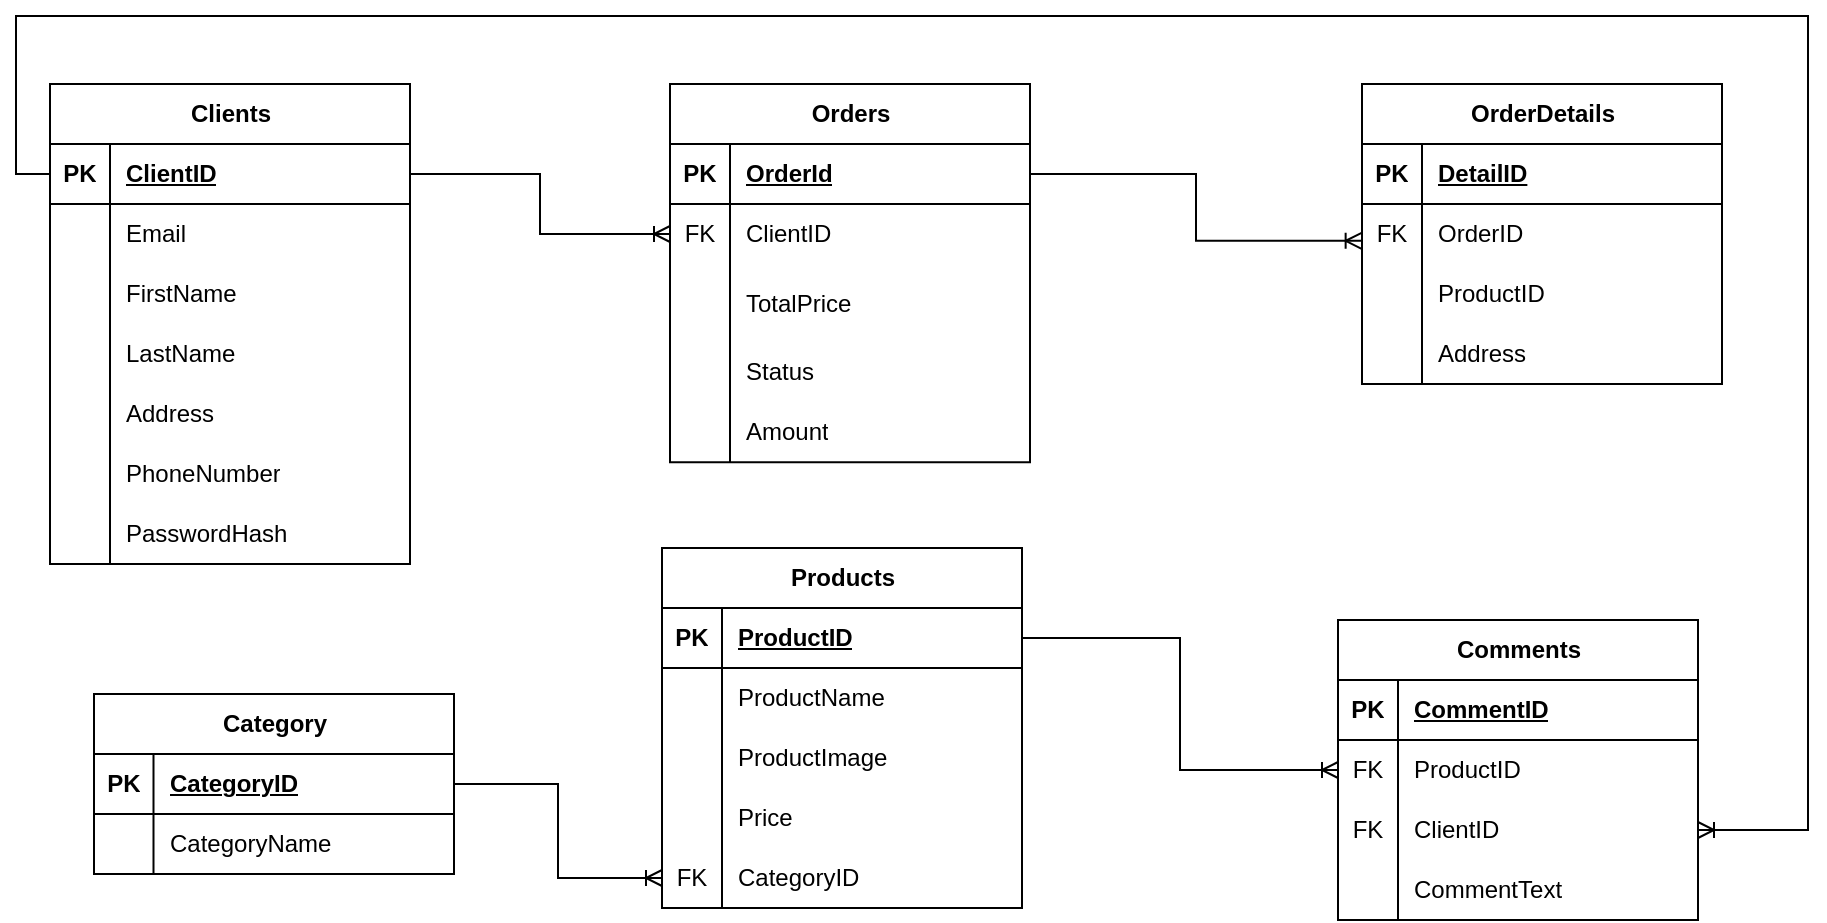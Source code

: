 <mxfile version="22.0.8" type="device">
  <diagram name="Страница — 1" id="aIYNJR6EAPove_BKDQyd">
    <mxGraphModel dx="1114" dy="784" grid="0" gridSize="10" guides="1" tooltips="1" connect="1" arrows="1" fold="1" page="0" pageScale="1" pageWidth="827" pageHeight="1169" math="0" shadow="0">
      <root>
        <mxCell id="0" />
        <mxCell id="1" parent="0" />
        <mxCell id="wkjA32dYMfYpYuOETkEl-1" value="Orders" style="shape=table;startSize=30;container=1;collapsible=1;childLayout=tableLayout;fixedRows=1;rowLines=0;fontStyle=1;align=center;resizeLast=1;html=1;" parent="1" vertex="1">
          <mxGeometry x="338" y="111" width="180" height="189.179" as="geometry" />
        </mxCell>
        <mxCell id="wkjA32dYMfYpYuOETkEl-2" value="" style="shape=tableRow;horizontal=0;startSize=0;swimlaneHead=0;swimlaneBody=0;fillColor=none;collapsible=0;dropTarget=0;points=[[0,0.5],[1,0.5]];portConstraint=eastwest;top=0;left=0;right=0;bottom=1;" parent="wkjA32dYMfYpYuOETkEl-1" vertex="1">
          <mxGeometry y="30" width="180" height="30" as="geometry" />
        </mxCell>
        <mxCell id="wkjA32dYMfYpYuOETkEl-3" value="PK" style="shape=partialRectangle;connectable=0;fillColor=none;top=0;left=0;bottom=0;right=0;fontStyle=1;overflow=hidden;whiteSpace=wrap;html=1;" parent="wkjA32dYMfYpYuOETkEl-2" vertex="1">
          <mxGeometry width="30" height="30" as="geometry">
            <mxRectangle width="30" height="30" as="alternateBounds" />
          </mxGeometry>
        </mxCell>
        <mxCell id="wkjA32dYMfYpYuOETkEl-4" value="OrderId" style="shape=partialRectangle;connectable=0;fillColor=none;top=0;left=0;bottom=0;right=0;align=left;spacingLeft=6;fontStyle=5;overflow=hidden;whiteSpace=wrap;html=1;" parent="wkjA32dYMfYpYuOETkEl-2" vertex="1">
          <mxGeometry x="30" width="150" height="30" as="geometry">
            <mxRectangle width="150" height="30" as="alternateBounds" />
          </mxGeometry>
        </mxCell>
        <mxCell id="wkjA32dYMfYpYuOETkEl-5" value="" style="shape=tableRow;horizontal=0;startSize=0;swimlaneHead=0;swimlaneBody=0;fillColor=none;collapsible=0;dropTarget=0;points=[[0,0.5],[1,0.5]];portConstraint=eastwest;top=0;left=0;right=0;bottom=0;" parent="wkjA32dYMfYpYuOETkEl-1" vertex="1">
          <mxGeometry y="60" width="180" height="30" as="geometry" />
        </mxCell>
        <mxCell id="wkjA32dYMfYpYuOETkEl-6" value="FK" style="shape=partialRectangle;connectable=0;fillColor=none;top=0;left=0;bottom=0;right=0;editable=1;overflow=hidden;whiteSpace=wrap;html=1;" parent="wkjA32dYMfYpYuOETkEl-5" vertex="1">
          <mxGeometry width="30" height="30" as="geometry">
            <mxRectangle width="30" height="30" as="alternateBounds" />
          </mxGeometry>
        </mxCell>
        <mxCell id="wkjA32dYMfYpYuOETkEl-7" value="ClientID" style="shape=partialRectangle;connectable=0;fillColor=none;top=0;left=0;bottom=0;right=0;align=left;spacingLeft=6;overflow=hidden;whiteSpace=wrap;html=1;" parent="wkjA32dYMfYpYuOETkEl-5" vertex="1">
          <mxGeometry x="30" width="150" height="30" as="geometry">
            <mxRectangle width="150" height="30" as="alternateBounds" />
          </mxGeometry>
        </mxCell>
        <mxCell id="wkjA32dYMfYpYuOETkEl-8" value="" style="shape=tableRow;horizontal=0;startSize=0;swimlaneHead=0;swimlaneBody=0;fillColor=none;collapsible=0;dropTarget=0;points=[[0,0.5],[1,0.5]];portConstraint=eastwest;top=0;left=0;right=0;bottom=0;" parent="wkjA32dYMfYpYuOETkEl-1" vertex="1">
          <mxGeometry y="90" width="180" height="39" as="geometry" />
        </mxCell>
        <mxCell id="wkjA32dYMfYpYuOETkEl-9" value="" style="shape=partialRectangle;connectable=0;fillColor=none;top=0;left=0;bottom=0;right=0;editable=1;overflow=hidden;whiteSpace=wrap;html=1;" parent="wkjA32dYMfYpYuOETkEl-8" vertex="1">
          <mxGeometry width="30" height="39" as="geometry">
            <mxRectangle width="30" height="39" as="alternateBounds" />
          </mxGeometry>
        </mxCell>
        <mxCell id="wkjA32dYMfYpYuOETkEl-10" value="TotalPrice" style="shape=partialRectangle;connectable=0;fillColor=none;top=0;left=0;bottom=0;right=0;align=left;spacingLeft=6;overflow=hidden;whiteSpace=wrap;html=1;" parent="wkjA32dYMfYpYuOETkEl-8" vertex="1">
          <mxGeometry x="30" width="150" height="39" as="geometry">
            <mxRectangle width="150" height="39" as="alternateBounds" />
          </mxGeometry>
        </mxCell>
        <mxCell id="K0Joy9Wtbgl5B7BhSFDf-14" value="" style="shape=tableRow;horizontal=0;startSize=0;swimlaneHead=0;swimlaneBody=0;fillColor=none;collapsible=0;dropTarget=0;points=[[0,0.5],[1,0.5]];portConstraint=eastwest;top=0;left=0;right=0;bottom=0;" parent="wkjA32dYMfYpYuOETkEl-1" vertex="1">
          <mxGeometry y="129" width="180" height="30" as="geometry" />
        </mxCell>
        <mxCell id="K0Joy9Wtbgl5B7BhSFDf-15" value="" style="shape=partialRectangle;connectable=0;fillColor=none;top=0;left=0;bottom=0;right=0;editable=1;overflow=hidden;whiteSpace=wrap;html=1;" parent="K0Joy9Wtbgl5B7BhSFDf-14" vertex="1">
          <mxGeometry width="30" height="30" as="geometry">
            <mxRectangle width="30" height="30" as="alternateBounds" />
          </mxGeometry>
        </mxCell>
        <mxCell id="K0Joy9Wtbgl5B7BhSFDf-16" value="Status" style="shape=partialRectangle;connectable=0;fillColor=none;top=0;left=0;bottom=0;right=0;align=left;spacingLeft=6;overflow=hidden;whiteSpace=wrap;html=1;" parent="K0Joy9Wtbgl5B7BhSFDf-14" vertex="1">
          <mxGeometry x="30" width="150" height="30" as="geometry">
            <mxRectangle width="150" height="30" as="alternateBounds" />
          </mxGeometry>
        </mxCell>
        <mxCell id="WqRqaW1ZHx73yUrfUfCy-1" value="" style="shape=tableRow;horizontal=0;startSize=0;swimlaneHead=0;swimlaneBody=0;fillColor=none;collapsible=0;dropTarget=0;points=[[0,0.5],[1,0.5]];portConstraint=eastwest;top=0;left=0;right=0;bottom=0;" vertex="1" parent="wkjA32dYMfYpYuOETkEl-1">
          <mxGeometry y="159" width="180" height="30" as="geometry" />
        </mxCell>
        <mxCell id="WqRqaW1ZHx73yUrfUfCy-2" value="" style="shape=partialRectangle;connectable=0;fillColor=none;top=0;left=0;bottom=0;right=0;editable=1;overflow=hidden;whiteSpace=wrap;html=1;" vertex="1" parent="WqRqaW1ZHx73yUrfUfCy-1">
          <mxGeometry width="30" height="30" as="geometry">
            <mxRectangle width="30" height="30" as="alternateBounds" />
          </mxGeometry>
        </mxCell>
        <mxCell id="WqRqaW1ZHx73yUrfUfCy-3" value="Amount" style="shape=partialRectangle;connectable=0;fillColor=none;top=0;left=0;bottom=0;right=0;align=left;spacingLeft=6;overflow=hidden;whiteSpace=wrap;html=1;" vertex="1" parent="WqRqaW1ZHx73yUrfUfCy-1">
          <mxGeometry x="30" width="150" height="30" as="geometry">
            <mxRectangle width="150" height="30" as="alternateBounds" />
          </mxGeometry>
        </mxCell>
        <mxCell id="wkjA32dYMfYpYuOETkEl-14" value="OrderDetails" style="shape=table;startSize=30;container=1;collapsible=1;childLayout=tableLayout;fixedRows=1;rowLines=0;fontStyle=1;align=center;resizeLast=1;html=1;" parent="1" vertex="1">
          <mxGeometry x="684" y="111" width="180" height="150" as="geometry" />
        </mxCell>
        <mxCell id="wkjA32dYMfYpYuOETkEl-15" value="" style="shape=tableRow;horizontal=0;startSize=0;swimlaneHead=0;swimlaneBody=0;fillColor=none;collapsible=0;dropTarget=0;points=[[0,0.5],[1,0.5]];portConstraint=eastwest;top=0;left=0;right=0;bottom=1;" parent="wkjA32dYMfYpYuOETkEl-14" vertex="1">
          <mxGeometry y="30" width="180" height="30" as="geometry" />
        </mxCell>
        <mxCell id="wkjA32dYMfYpYuOETkEl-16" value="PK" style="shape=partialRectangle;connectable=0;fillColor=none;top=0;left=0;bottom=0;right=0;fontStyle=1;overflow=hidden;whiteSpace=wrap;html=1;" parent="wkjA32dYMfYpYuOETkEl-15" vertex="1">
          <mxGeometry width="30" height="30" as="geometry">
            <mxRectangle width="30" height="30" as="alternateBounds" />
          </mxGeometry>
        </mxCell>
        <mxCell id="wkjA32dYMfYpYuOETkEl-17" value="DetailID" style="shape=partialRectangle;connectable=0;fillColor=none;top=0;left=0;bottom=0;right=0;align=left;spacingLeft=6;fontStyle=5;overflow=hidden;whiteSpace=wrap;html=1;" parent="wkjA32dYMfYpYuOETkEl-15" vertex="1">
          <mxGeometry x="30" width="150" height="30" as="geometry">
            <mxRectangle width="150" height="30" as="alternateBounds" />
          </mxGeometry>
        </mxCell>
        <mxCell id="wkjA32dYMfYpYuOETkEl-18" value="" style="shape=tableRow;horizontal=0;startSize=0;swimlaneHead=0;swimlaneBody=0;fillColor=none;collapsible=0;dropTarget=0;points=[[0,0.5],[1,0.5]];portConstraint=eastwest;top=0;left=0;right=0;bottom=0;" parent="wkjA32dYMfYpYuOETkEl-14" vertex="1">
          <mxGeometry y="60" width="180" height="30" as="geometry" />
        </mxCell>
        <mxCell id="wkjA32dYMfYpYuOETkEl-19" value="FK" style="shape=partialRectangle;connectable=0;fillColor=none;top=0;left=0;bottom=0;right=0;editable=1;overflow=hidden;whiteSpace=wrap;html=1;" parent="wkjA32dYMfYpYuOETkEl-18" vertex="1">
          <mxGeometry width="30" height="30" as="geometry">
            <mxRectangle width="30" height="30" as="alternateBounds" />
          </mxGeometry>
        </mxCell>
        <mxCell id="wkjA32dYMfYpYuOETkEl-20" value="OrderID" style="shape=partialRectangle;connectable=0;fillColor=none;top=0;left=0;bottom=0;right=0;align=left;spacingLeft=6;overflow=hidden;whiteSpace=wrap;html=1;" parent="wkjA32dYMfYpYuOETkEl-18" vertex="1">
          <mxGeometry x="30" width="150" height="30" as="geometry">
            <mxRectangle width="150" height="30" as="alternateBounds" />
          </mxGeometry>
        </mxCell>
        <mxCell id="wkjA32dYMfYpYuOETkEl-21" value="" style="shape=tableRow;horizontal=0;startSize=0;swimlaneHead=0;swimlaneBody=0;fillColor=none;collapsible=0;dropTarget=0;points=[[0,0.5],[1,0.5]];portConstraint=eastwest;top=0;left=0;right=0;bottom=0;" parent="wkjA32dYMfYpYuOETkEl-14" vertex="1">
          <mxGeometry y="90" width="180" height="30" as="geometry" />
        </mxCell>
        <mxCell id="wkjA32dYMfYpYuOETkEl-22" value="" style="shape=partialRectangle;connectable=0;fillColor=none;top=0;left=0;bottom=0;right=0;editable=1;overflow=hidden;whiteSpace=wrap;html=1;" parent="wkjA32dYMfYpYuOETkEl-21" vertex="1">
          <mxGeometry width="30" height="30" as="geometry">
            <mxRectangle width="30" height="30" as="alternateBounds" />
          </mxGeometry>
        </mxCell>
        <mxCell id="wkjA32dYMfYpYuOETkEl-23" value="ProductID" style="shape=partialRectangle;connectable=0;fillColor=none;top=0;left=0;bottom=0;right=0;align=left;spacingLeft=6;overflow=hidden;whiteSpace=wrap;html=1;" parent="wkjA32dYMfYpYuOETkEl-21" vertex="1">
          <mxGeometry x="30" width="150" height="30" as="geometry">
            <mxRectangle width="150" height="30" as="alternateBounds" />
          </mxGeometry>
        </mxCell>
        <mxCell id="K0Joy9Wtbgl5B7BhSFDf-1" value="" style="shape=tableRow;horizontal=0;startSize=0;swimlaneHead=0;swimlaneBody=0;fillColor=none;collapsible=0;dropTarget=0;points=[[0,0.5],[1,0.5]];portConstraint=eastwest;top=0;left=0;right=0;bottom=0;" parent="wkjA32dYMfYpYuOETkEl-14" vertex="1">
          <mxGeometry y="120" width="180" height="30" as="geometry" />
        </mxCell>
        <mxCell id="K0Joy9Wtbgl5B7BhSFDf-2" value="" style="shape=partialRectangle;connectable=0;fillColor=none;top=0;left=0;bottom=0;right=0;editable=1;overflow=hidden;whiteSpace=wrap;html=1;" parent="K0Joy9Wtbgl5B7BhSFDf-1" vertex="1">
          <mxGeometry width="30" height="30" as="geometry">
            <mxRectangle width="30" height="30" as="alternateBounds" />
          </mxGeometry>
        </mxCell>
        <mxCell id="K0Joy9Wtbgl5B7BhSFDf-3" value="Address" style="shape=partialRectangle;connectable=0;fillColor=none;top=0;left=0;bottom=0;right=0;align=left;spacingLeft=6;overflow=hidden;whiteSpace=wrap;html=1;" parent="K0Joy9Wtbgl5B7BhSFDf-1" vertex="1">
          <mxGeometry x="30" width="150" height="30" as="geometry">
            <mxRectangle width="150" height="30" as="alternateBounds" />
          </mxGeometry>
        </mxCell>
        <mxCell id="wkjA32dYMfYpYuOETkEl-27" value="Products" style="shape=table;startSize=30;container=1;collapsible=1;childLayout=tableLayout;fixedRows=1;rowLines=0;fontStyle=1;align=center;resizeLast=1;html=1;" parent="1" vertex="1">
          <mxGeometry x="334" y="343" width="180" height="180" as="geometry" />
        </mxCell>
        <mxCell id="wkjA32dYMfYpYuOETkEl-28" value="" style="shape=tableRow;horizontal=0;startSize=0;swimlaneHead=0;swimlaneBody=0;fillColor=none;collapsible=0;dropTarget=0;points=[[0,0.5],[1,0.5]];portConstraint=eastwest;top=0;left=0;right=0;bottom=1;" parent="wkjA32dYMfYpYuOETkEl-27" vertex="1">
          <mxGeometry y="30" width="180" height="30" as="geometry" />
        </mxCell>
        <mxCell id="wkjA32dYMfYpYuOETkEl-29" value="PK" style="shape=partialRectangle;connectable=0;fillColor=none;top=0;left=0;bottom=0;right=0;fontStyle=1;overflow=hidden;whiteSpace=wrap;html=1;" parent="wkjA32dYMfYpYuOETkEl-28" vertex="1">
          <mxGeometry width="30" height="30" as="geometry">
            <mxRectangle width="30" height="30" as="alternateBounds" />
          </mxGeometry>
        </mxCell>
        <mxCell id="wkjA32dYMfYpYuOETkEl-30" value="ProductID" style="shape=partialRectangle;connectable=0;fillColor=none;top=0;left=0;bottom=0;right=0;align=left;spacingLeft=6;fontStyle=5;overflow=hidden;whiteSpace=wrap;html=1;" parent="wkjA32dYMfYpYuOETkEl-28" vertex="1">
          <mxGeometry x="30" width="150" height="30" as="geometry">
            <mxRectangle width="150" height="30" as="alternateBounds" />
          </mxGeometry>
        </mxCell>
        <mxCell id="wkjA32dYMfYpYuOETkEl-31" value="" style="shape=tableRow;horizontal=0;startSize=0;swimlaneHead=0;swimlaneBody=0;fillColor=none;collapsible=0;dropTarget=0;points=[[0,0.5],[1,0.5]];portConstraint=eastwest;top=0;left=0;right=0;bottom=0;" parent="wkjA32dYMfYpYuOETkEl-27" vertex="1">
          <mxGeometry y="60" width="180" height="30" as="geometry" />
        </mxCell>
        <mxCell id="wkjA32dYMfYpYuOETkEl-32" value="" style="shape=partialRectangle;connectable=0;fillColor=none;top=0;left=0;bottom=0;right=0;editable=1;overflow=hidden;whiteSpace=wrap;html=1;" parent="wkjA32dYMfYpYuOETkEl-31" vertex="1">
          <mxGeometry width="30" height="30" as="geometry">
            <mxRectangle width="30" height="30" as="alternateBounds" />
          </mxGeometry>
        </mxCell>
        <mxCell id="wkjA32dYMfYpYuOETkEl-33" value="ProductName" style="shape=partialRectangle;connectable=0;fillColor=none;top=0;left=0;bottom=0;right=0;align=left;spacingLeft=6;overflow=hidden;whiteSpace=wrap;html=1;" parent="wkjA32dYMfYpYuOETkEl-31" vertex="1">
          <mxGeometry x="30" width="150" height="30" as="geometry">
            <mxRectangle width="150" height="30" as="alternateBounds" />
          </mxGeometry>
        </mxCell>
        <mxCell id="wkjA32dYMfYpYuOETkEl-34" value="" style="shape=tableRow;horizontal=0;startSize=0;swimlaneHead=0;swimlaneBody=0;fillColor=none;collapsible=0;dropTarget=0;points=[[0,0.5],[1,0.5]];portConstraint=eastwest;top=0;left=0;right=0;bottom=0;" parent="wkjA32dYMfYpYuOETkEl-27" vertex="1">
          <mxGeometry y="90" width="180" height="30" as="geometry" />
        </mxCell>
        <mxCell id="wkjA32dYMfYpYuOETkEl-35" value="" style="shape=partialRectangle;connectable=0;fillColor=none;top=0;left=0;bottom=0;right=0;editable=1;overflow=hidden;whiteSpace=wrap;html=1;" parent="wkjA32dYMfYpYuOETkEl-34" vertex="1">
          <mxGeometry width="30" height="30" as="geometry">
            <mxRectangle width="30" height="30" as="alternateBounds" />
          </mxGeometry>
        </mxCell>
        <mxCell id="wkjA32dYMfYpYuOETkEl-36" value="ProductImage" style="shape=partialRectangle;connectable=0;fillColor=none;top=0;left=0;bottom=0;right=0;align=left;spacingLeft=6;overflow=hidden;whiteSpace=wrap;html=1;" parent="wkjA32dYMfYpYuOETkEl-34" vertex="1">
          <mxGeometry x="30" width="150" height="30" as="geometry">
            <mxRectangle width="150" height="30" as="alternateBounds" />
          </mxGeometry>
        </mxCell>
        <mxCell id="wkjA32dYMfYpYuOETkEl-37" value="" style="shape=tableRow;horizontal=0;startSize=0;swimlaneHead=0;swimlaneBody=0;fillColor=none;collapsible=0;dropTarget=0;points=[[0,0.5],[1,0.5]];portConstraint=eastwest;top=0;left=0;right=0;bottom=0;" parent="wkjA32dYMfYpYuOETkEl-27" vertex="1">
          <mxGeometry y="120" width="180" height="30" as="geometry" />
        </mxCell>
        <mxCell id="wkjA32dYMfYpYuOETkEl-38" value="" style="shape=partialRectangle;connectable=0;fillColor=none;top=0;left=0;bottom=0;right=0;editable=1;overflow=hidden;whiteSpace=wrap;html=1;" parent="wkjA32dYMfYpYuOETkEl-37" vertex="1">
          <mxGeometry width="30" height="30" as="geometry">
            <mxRectangle width="30" height="30" as="alternateBounds" />
          </mxGeometry>
        </mxCell>
        <mxCell id="wkjA32dYMfYpYuOETkEl-39" value="Price" style="shape=partialRectangle;connectable=0;fillColor=none;top=0;left=0;bottom=0;right=0;align=left;spacingLeft=6;overflow=hidden;whiteSpace=wrap;html=1;" parent="wkjA32dYMfYpYuOETkEl-37" vertex="1">
          <mxGeometry x="30" width="150" height="30" as="geometry">
            <mxRectangle width="150" height="30" as="alternateBounds" />
          </mxGeometry>
        </mxCell>
        <mxCell id="wkjA32dYMfYpYuOETkEl-53" value="" style="shape=tableRow;horizontal=0;startSize=0;swimlaneHead=0;swimlaneBody=0;fillColor=none;collapsible=0;dropTarget=0;points=[[0,0.5],[1,0.5]];portConstraint=eastwest;top=0;left=0;right=0;bottom=0;" parent="wkjA32dYMfYpYuOETkEl-27" vertex="1">
          <mxGeometry y="150" width="180" height="30" as="geometry" />
        </mxCell>
        <mxCell id="wkjA32dYMfYpYuOETkEl-54" value="FK" style="shape=partialRectangle;connectable=0;fillColor=none;top=0;left=0;bottom=0;right=0;editable=1;overflow=hidden;whiteSpace=wrap;html=1;" parent="wkjA32dYMfYpYuOETkEl-53" vertex="1">
          <mxGeometry width="30" height="30" as="geometry">
            <mxRectangle width="30" height="30" as="alternateBounds" />
          </mxGeometry>
        </mxCell>
        <mxCell id="wkjA32dYMfYpYuOETkEl-55" value="CategoryID" style="shape=partialRectangle;connectable=0;fillColor=none;top=0;left=0;bottom=0;right=0;align=left;spacingLeft=6;overflow=hidden;whiteSpace=wrap;html=1;" parent="wkjA32dYMfYpYuOETkEl-53" vertex="1">
          <mxGeometry x="30" width="150" height="30" as="geometry">
            <mxRectangle width="150" height="30" as="alternateBounds" />
          </mxGeometry>
        </mxCell>
        <mxCell id="wkjA32dYMfYpYuOETkEl-56" value="Comments" style="shape=table;startSize=30;container=1;collapsible=1;childLayout=tableLayout;fixedRows=1;rowLines=0;fontStyle=1;align=center;resizeLast=1;html=1;" parent="1" vertex="1">
          <mxGeometry x="672" y="379" width="180" height="150" as="geometry" />
        </mxCell>
        <mxCell id="wkjA32dYMfYpYuOETkEl-57" value="" style="shape=tableRow;horizontal=0;startSize=0;swimlaneHead=0;swimlaneBody=0;fillColor=none;collapsible=0;dropTarget=0;points=[[0,0.5],[1,0.5]];portConstraint=eastwest;top=0;left=0;right=0;bottom=1;" parent="wkjA32dYMfYpYuOETkEl-56" vertex="1">
          <mxGeometry y="30" width="180" height="30" as="geometry" />
        </mxCell>
        <mxCell id="wkjA32dYMfYpYuOETkEl-58" value="PK" style="shape=partialRectangle;connectable=0;fillColor=none;top=0;left=0;bottom=0;right=0;fontStyle=1;overflow=hidden;whiteSpace=wrap;html=1;" parent="wkjA32dYMfYpYuOETkEl-57" vertex="1">
          <mxGeometry width="30" height="30" as="geometry">
            <mxRectangle width="30" height="30" as="alternateBounds" />
          </mxGeometry>
        </mxCell>
        <mxCell id="wkjA32dYMfYpYuOETkEl-59" value="CommentID" style="shape=partialRectangle;connectable=0;fillColor=none;top=0;left=0;bottom=0;right=0;align=left;spacingLeft=6;fontStyle=5;overflow=hidden;whiteSpace=wrap;html=1;" parent="wkjA32dYMfYpYuOETkEl-57" vertex="1">
          <mxGeometry x="30" width="150" height="30" as="geometry">
            <mxRectangle width="150" height="30" as="alternateBounds" />
          </mxGeometry>
        </mxCell>
        <mxCell id="wkjA32dYMfYpYuOETkEl-60" value="" style="shape=tableRow;horizontal=0;startSize=0;swimlaneHead=0;swimlaneBody=0;fillColor=none;collapsible=0;dropTarget=0;points=[[0,0.5],[1,0.5]];portConstraint=eastwest;top=0;left=0;right=0;bottom=0;" parent="wkjA32dYMfYpYuOETkEl-56" vertex="1">
          <mxGeometry y="60" width="180" height="30" as="geometry" />
        </mxCell>
        <mxCell id="wkjA32dYMfYpYuOETkEl-61" value="FK" style="shape=partialRectangle;connectable=0;fillColor=none;top=0;left=0;bottom=0;right=0;editable=1;overflow=hidden;whiteSpace=wrap;html=1;" parent="wkjA32dYMfYpYuOETkEl-60" vertex="1">
          <mxGeometry width="30" height="30" as="geometry">
            <mxRectangle width="30" height="30" as="alternateBounds" />
          </mxGeometry>
        </mxCell>
        <mxCell id="wkjA32dYMfYpYuOETkEl-62" value="ProductID" style="shape=partialRectangle;connectable=0;fillColor=none;top=0;left=0;bottom=0;right=0;align=left;spacingLeft=6;overflow=hidden;whiteSpace=wrap;html=1;" parent="wkjA32dYMfYpYuOETkEl-60" vertex="1">
          <mxGeometry x="30" width="150" height="30" as="geometry">
            <mxRectangle width="150" height="30" as="alternateBounds" />
          </mxGeometry>
        </mxCell>
        <mxCell id="wkjA32dYMfYpYuOETkEl-63" value="" style="shape=tableRow;horizontal=0;startSize=0;swimlaneHead=0;swimlaneBody=0;fillColor=none;collapsible=0;dropTarget=0;points=[[0,0.5],[1,0.5]];portConstraint=eastwest;top=0;left=0;right=0;bottom=0;" parent="wkjA32dYMfYpYuOETkEl-56" vertex="1">
          <mxGeometry y="90" width="180" height="30" as="geometry" />
        </mxCell>
        <mxCell id="wkjA32dYMfYpYuOETkEl-64" value="FK" style="shape=partialRectangle;connectable=0;fillColor=none;top=0;left=0;bottom=0;right=0;editable=1;overflow=hidden;whiteSpace=wrap;html=1;" parent="wkjA32dYMfYpYuOETkEl-63" vertex="1">
          <mxGeometry width="30" height="30" as="geometry">
            <mxRectangle width="30" height="30" as="alternateBounds" />
          </mxGeometry>
        </mxCell>
        <mxCell id="wkjA32dYMfYpYuOETkEl-65" value="ClientID" style="shape=partialRectangle;connectable=0;fillColor=none;top=0;left=0;bottom=0;right=0;align=left;spacingLeft=6;overflow=hidden;whiteSpace=wrap;html=1;" parent="wkjA32dYMfYpYuOETkEl-63" vertex="1">
          <mxGeometry x="30" width="150" height="30" as="geometry">
            <mxRectangle width="150" height="30" as="alternateBounds" />
          </mxGeometry>
        </mxCell>
        <mxCell id="wkjA32dYMfYpYuOETkEl-66" value="" style="shape=tableRow;horizontal=0;startSize=0;swimlaneHead=0;swimlaneBody=0;fillColor=none;collapsible=0;dropTarget=0;points=[[0,0.5],[1,0.5]];portConstraint=eastwest;top=0;left=0;right=0;bottom=0;" parent="wkjA32dYMfYpYuOETkEl-56" vertex="1">
          <mxGeometry y="120" width="180" height="30" as="geometry" />
        </mxCell>
        <mxCell id="wkjA32dYMfYpYuOETkEl-67" value="" style="shape=partialRectangle;connectable=0;fillColor=none;top=0;left=0;bottom=0;right=0;editable=1;overflow=hidden;whiteSpace=wrap;html=1;" parent="wkjA32dYMfYpYuOETkEl-66" vertex="1">
          <mxGeometry width="30" height="30" as="geometry">
            <mxRectangle width="30" height="30" as="alternateBounds" />
          </mxGeometry>
        </mxCell>
        <mxCell id="wkjA32dYMfYpYuOETkEl-68" value="CommentText" style="shape=partialRectangle;connectable=0;fillColor=none;top=0;left=0;bottom=0;right=0;align=left;spacingLeft=6;overflow=hidden;whiteSpace=wrap;html=1;" parent="wkjA32dYMfYpYuOETkEl-66" vertex="1">
          <mxGeometry x="30" width="150" height="30" as="geometry">
            <mxRectangle width="150" height="30" as="alternateBounds" />
          </mxGeometry>
        </mxCell>
        <mxCell id="wkjA32dYMfYpYuOETkEl-69" value="Category" style="shape=table;startSize=30;container=1;collapsible=1;childLayout=tableLayout;fixedRows=1;rowLines=0;fontStyle=1;align=center;resizeLast=1;html=1;" parent="1" vertex="1">
          <mxGeometry x="50" y="416" width="180" height="90" as="geometry" />
        </mxCell>
        <mxCell id="wkjA32dYMfYpYuOETkEl-70" value="" style="shape=tableRow;horizontal=0;startSize=0;swimlaneHead=0;swimlaneBody=0;fillColor=none;collapsible=0;dropTarget=0;points=[[0,0.5],[1,0.5]];portConstraint=eastwest;top=0;left=0;right=0;bottom=1;" parent="wkjA32dYMfYpYuOETkEl-69" vertex="1">
          <mxGeometry y="30" width="180" height="30" as="geometry" />
        </mxCell>
        <mxCell id="wkjA32dYMfYpYuOETkEl-71" value="PK" style="shape=partialRectangle;connectable=0;fillColor=none;top=0;left=0;bottom=0;right=0;fontStyle=1;overflow=hidden;whiteSpace=wrap;html=1;" parent="wkjA32dYMfYpYuOETkEl-70" vertex="1">
          <mxGeometry width="29.75" height="30" as="geometry">
            <mxRectangle width="29.75" height="30" as="alternateBounds" />
          </mxGeometry>
        </mxCell>
        <mxCell id="wkjA32dYMfYpYuOETkEl-72" value="CategoryID" style="shape=partialRectangle;connectable=0;fillColor=none;top=0;left=0;bottom=0;right=0;align=left;spacingLeft=6;fontStyle=5;overflow=hidden;whiteSpace=wrap;html=1;" parent="wkjA32dYMfYpYuOETkEl-70" vertex="1">
          <mxGeometry x="29.75" width="150.25" height="30" as="geometry">
            <mxRectangle width="150.25" height="30" as="alternateBounds" />
          </mxGeometry>
        </mxCell>
        <mxCell id="wkjA32dYMfYpYuOETkEl-73" value="" style="shape=tableRow;horizontal=0;startSize=0;swimlaneHead=0;swimlaneBody=0;fillColor=none;collapsible=0;dropTarget=0;points=[[0,0.5],[1,0.5]];portConstraint=eastwest;top=0;left=0;right=0;bottom=0;" parent="wkjA32dYMfYpYuOETkEl-69" vertex="1">
          <mxGeometry y="60" width="180" height="30" as="geometry" />
        </mxCell>
        <mxCell id="wkjA32dYMfYpYuOETkEl-74" value="" style="shape=partialRectangle;connectable=0;fillColor=none;top=0;left=0;bottom=0;right=0;editable=1;overflow=hidden;whiteSpace=wrap;html=1;" parent="wkjA32dYMfYpYuOETkEl-73" vertex="1">
          <mxGeometry width="29.75" height="30" as="geometry">
            <mxRectangle width="29.75" height="30" as="alternateBounds" />
          </mxGeometry>
        </mxCell>
        <mxCell id="wkjA32dYMfYpYuOETkEl-75" value="CategoryName" style="shape=partialRectangle;connectable=0;fillColor=none;top=0;left=0;bottom=0;right=0;align=left;spacingLeft=6;overflow=hidden;whiteSpace=wrap;html=1;" parent="wkjA32dYMfYpYuOETkEl-73" vertex="1">
          <mxGeometry x="29.75" width="150.25" height="30" as="geometry">
            <mxRectangle width="150.25" height="30" as="alternateBounds" />
          </mxGeometry>
        </mxCell>
        <mxCell id="wkjA32dYMfYpYuOETkEl-82" value="Clients" style="shape=table;startSize=30;container=1;collapsible=1;childLayout=tableLayout;fixedRows=1;rowLines=0;fontStyle=1;align=center;resizeLast=1;html=1;" parent="1" vertex="1">
          <mxGeometry x="28" y="111" width="180" height="240" as="geometry" />
        </mxCell>
        <mxCell id="wkjA32dYMfYpYuOETkEl-83" value="" style="shape=tableRow;horizontal=0;startSize=0;swimlaneHead=0;swimlaneBody=0;fillColor=none;collapsible=0;dropTarget=0;points=[[0,0.5],[1,0.5]];portConstraint=eastwest;top=0;left=0;right=0;bottom=1;" parent="wkjA32dYMfYpYuOETkEl-82" vertex="1">
          <mxGeometry y="30" width="180" height="30" as="geometry" />
        </mxCell>
        <mxCell id="wkjA32dYMfYpYuOETkEl-84" value="PK" style="shape=partialRectangle;connectable=0;fillColor=none;top=0;left=0;bottom=0;right=0;fontStyle=1;overflow=hidden;whiteSpace=wrap;html=1;" parent="wkjA32dYMfYpYuOETkEl-83" vertex="1">
          <mxGeometry width="30" height="30" as="geometry">
            <mxRectangle width="30" height="30" as="alternateBounds" />
          </mxGeometry>
        </mxCell>
        <mxCell id="wkjA32dYMfYpYuOETkEl-85" value="ClientID" style="shape=partialRectangle;connectable=0;fillColor=none;top=0;left=0;bottom=0;right=0;align=left;spacingLeft=6;fontStyle=5;overflow=hidden;whiteSpace=wrap;html=1;" parent="wkjA32dYMfYpYuOETkEl-83" vertex="1">
          <mxGeometry x="30" width="150" height="30" as="geometry">
            <mxRectangle width="150" height="30" as="alternateBounds" />
          </mxGeometry>
        </mxCell>
        <mxCell id="wkjA32dYMfYpYuOETkEl-86" value="" style="shape=tableRow;horizontal=0;startSize=0;swimlaneHead=0;swimlaneBody=0;fillColor=none;collapsible=0;dropTarget=0;points=[[0,0.5],[1,0.5]];portConstraint=eastwest;top=0;left=0;right=0;bottom=0;" parent="wkjA32dYMfYpYuOETkEl-82" vertex="1">
          <mxGeometry y="60" width="180" height="30" as="geometry" />
        </mxCell>
        <mxCell id="wkjA32dYMfYpYuOETkEl-87" value="" style="shape=partialRectangle;connectable=0;fillColor=none;top=0;left=0;bottom=0;right=0;editable=1;overflow=hidden;whiteSpace=wrap;html=1;" parent="wkjA32dYMfYpYuOETkEl-86" vertex="1">
          <mxGeometry width="30" height="30" as="geometry">
            <mxRectangle width="30" height="30" as="alternateBounds" />
          </mxGeometry>
        </mxCell>
        <mxCell id="wkjA32dYMfYpYuOETkEl-88" value="Email" style="shape=partialRectangle;connectable=0;fillColor=none;top=0;left=0;bottom=0;right=0;align=left;spacingLeft=6;overflow=hidden;whiteSpace=wrap;html=1;" parent="wkjA32dYMfYpYuOETkEl-86" vertex="1">
          <mxGeometry x="30" width="150" height="30" as="geometry">
            <mxRectangle width="150" height="30" as="alternateBounds" />
          </mxGeometry>
        </mxCell>
        <mxCell id="wkjA32dYMfYpYuOETkEl-89" value="" style="shape=tableRow;horizontal=0;startSize=0;swimlaneHead=0;swimlaneBody=0;fillColor=none;collapsible=0;dropTarget=0;points=[[0,0.5],[1,0.5]];portConstraint=eastwest;top=0;left=0;right=0;bottom=0;" parent="wkjA32dYMfYpYuOETkEl-82" vertex="1">
          <mxGeometry y="90" width="180" height="30" as="geometry" />
        </mxCell>
        <mxCell id="wkjA32dYMfYpYuOETkEl-90" value="" style="shape=partialRectangle;connectable=0;fillColor=none;top=0;left=0;bottom=0;right=0;editable=1;overflow=hidden;whiteSpace=wrap;html=1;" parent="wkjA32dYMfYpYuOETkEl-89" vertex="1">
          <mxGeometry width="30" height="30" as="geometry">
            <mxRectangle width="30" height="30" as="alternateBounds" />
          </mxGeometry>
        </mxCell>
        <mxCell id="wkjA32dYMfYpYuOETkEl-91" value="FirstName" style="shape=partialRectangle;connectable=0;fillColor=none;top=0;left=0;bottom=0;right=0;align=left;spacingLeft=6;overflow=hidden;whiteSpace=wrap;html=1;" parent="wkjA32dYMfYpYuOETkEl-89" vertex="1">
          <mxGeometry x="30" width="150" height="30" as="geometry">
            <mxRectangle width="150" height="30" as="alternateBounds" />
          </mxGeometry>
        </mxCell>
        <mxCell id="wkjA32dYMfYpYuOETkEl-92" value="" style="shape=tableRow;horizontal=0;startSize=0;swimlaneHead=0;swimlaneBody=0;fillColor=none;collapsible=0;dropTarget=0;points=[[0,0.5],[1,0.5]];portConstraint=eastwest;top=0;left=0;right=0;bottom=0;" parent="wkjA32dYMfYpYuOETkEl-82" vertex="1">
          <mxGeometry y="120" width="180" height="30" as="geometry" />
        </mxCell>
        <mxCell id="wkjA32dYMfYpYuOETkEl-93" value="" style="shape=partialRectangle;connectable=0;fillColor=none;top=0;left=0;bottom=0;right=0;editable=1;overflow=hidden;whiteSpace=wrap;html=1;" parent="wkjA32dYMfYpYuOETkEl-92" vertex="1">
          <mxGeometry width="30" height="30" as="geometry">
            <mxRectangle width="30" height="30" as="alternateBounds" />
          </mxGeometry>
        </mxCell>
        <mxCell id="wkjA32dYMfYpYuOETkEl-94" value="LastName" style="shape=partialRectangle;connectable=0;fillColor=none;top=0;left=0;bottom=0;right=0;align=left;spacingLeft=6;overflow=hidden;whiteSpace=wrap;html=1;" parent="wkjA32dYMfYpYuOETkEl-92" vertex="1">
          <mxGeometry x="30" width="150" height="30" as="geometry">
            <mxRectangle width="150" height="30" as="alternateBounds" />
          </mxGeometry>
        </mxCell>
        <mxCell id="wkjA32dYMfYpYuOETkEl-95" value="" style="shape=tableRow;horizontal=0;startSize=0;swimlaneHead=0;swimlaneBody=0;fillColor=none;collapsible=0;dropTarget=0;points=[[0,0.5],[1,0.5]];portConstraint=eastwest;top=0;left=0;right=0;bottom=0;" parent="wkjA32dYMfYpYuOETkEl-82" vertex="1">
          <mxGeometry y="150" width="180" height="30" as="geometry" />
        </mxCell>
        <mxCell id="wkjA32dYMfYpYuOETkEl-96" value="" style="shape=partialRectangle;connectable=0;fillColor=none;top=0;left=0;bottom=0;right=0;editable=1;overflow=hidden;whiteSpace=wrap;html=1;" parent="wkjA32dYMfYpYuOETkEl-95" vertex="1">
          <mxGeometry width="30" height="30" as="geometry">
            <mxRectangle width="30" height="30" as="alternateBounds" />
          </mxGeometry>
        </mxCell>
        <mxCell id="wkjA32dYMfYpYuOETkEl-97" value="Address" style="shape=partialRectangle;connectable=0;fillColor=none;top=0;left=0;bottom=0;right=0;align=left;spacingLeft=6;overflow=hidden;whiteSpace=wrap;html=1;" parent="wkjA32dYMfYpYuOETkEl-95" vertex="1">
          <mxGeometry x="30" width="150" height="30" as="geometry">
            <mxRectangle width="150" height="30" as="alternateBounds" />
          </mxGeometry>
        </mxCell>
        <mxCell id="wkjA32dYMfYpYuOETkEl-98" value="" style="shape=tableRow;horizontal=0;startSize=0;swimlaneHead=0;swimlaneBody=0;fillColor=none;collapsible=0;dropTarget=0;points=[[0,0.5],[1,0.5]];portConstraint=eastwest;top=0;left=0;right=0;bottom=0;" parent="wkjA32dYMfYpYuOETkEl-82" vertex="1">
          <mxGeometry y="180" width="180" height="30" as="geometry" />
        </mxCell>
        <mxCell id="wkjA32dYMfYpYuOETkEl-99" value="" style="shape=partialRectangle;connectable=0;fillColor=none;top=0;left=0;bottom=0;right=0;editable=1;overflow=hidden;whiteSpace=wrap;html=1;" parent="wkjA32dYMfYpYuOETkEl-98" vertex="1">
          <mxGeometry width="30" height="30" as="geometry">
            <mxRectangle width="30" height="30" as="alternateBounds" />
          </mxGeometry>
        </mxCell>
        <mxCell id="wkjA32dYMfYpYuOETkEl-100" value="PhoneNumber" style="shape=partialRectangle;connectable=0;fillColor=none;top=0;left=0;bottom=0;right=0;align=left;spacingLeft=6;overflow=hidden;whiteSpace=wrap;html=1;" parent="wkjA32dYMfYpYuOETkEl-98" vertex="1">
          <mxGeometry x="30" width="150" height="30" as="geometry">
            <mxRectangle width="150" height="30" as="alternateBounds" />
          </mxGeometry>
        </mxCell>
        <mxCell id="wkjA32dYMfYpYuOETkEl-101" value="" style="shape=tableRow;horizontal=0;startSize=0;swimlaneHead=0;swimlaneBody=0;fillColor=none;collapsible=0;dropTarget=0;points=[[0,0.5],[1,0.5]];portConstraint=eastwest;top=0;left=0;right=0;bottom=0;" parent="wkjA32dYMfYpYuOETkEl-82" vertex="1">
          <mxGeometry y="210" width="180" height="30" as="geometry" />
        </mxCell>
        <mxCell id="wkjA32dYMfYpYuOETkEl-102" value="" style="shape=partialRectangle;connectable=0;fillColor=none;top=0;left=0;bottom=0;right=0;editable=1;overflow=hidden;whiteSpace=wrap;html=1;" parent="wkjA32dYMfYpYuOETkEl-101" vertex="1">
          <mxGeometry width="30" height="30" as="geometry">
            <mxRectangle width="30" height="30" as="alternateBounds" />
          </mxGeometry>
        </mxCell>
        <mxCell id="wkjA32dYMfYpYuOETkEl-103" value="PasswordHash" style="shape=partialRectangle;connectable=0;fillColor=none;top=0;left=0;bottom=0;right=0;align=left;spacingLeft=6;overflow=hidden;whiteSpace=wrap;html=1;" parent="wkjA32dYMfYpYuOETkEl-101" vertex="1">
          <mxGeometry x="30" width="150" height="30" as="geometry">
            <mxRectangle width="150" height="30" as="alternateBounds" />
          </mxGeometry>
        </mxCell>
        <mxCell id="lKuYPtKrylJk8Lrr1B83-1" value="" style="edgeStyle=elbowEdgeStyle;fontSize=12;html=1;endArrow=ERoneToMany;rounded=0;exitX=1;exitY=0.5;exitDx=0;exitDy=0;" parent="1" source="wkjA32dYMfYpYuOETkEl-69" target="wkjA32dYMfYpYuOETkEl-53" edge="1">
          <mxGeometry width="100" height="100" relative="1" as="geometry">
            <mxPoint x="186" y="625" as="sourcePoint" />
            <mxPoint x="308" y="299" as="targetPoint" />
          </mxGeometry>
        </mxCell>
        <mxCell id="lKuYPtKrylJk8Lrr1B83-2" value="" style="edgeStyle=elbowEdgeStyle;fontSize=12;html=1;endArrow=ERoneToMany;rounded=0;exitX=1;exitY=0.5;exitDx=0;exitDy=0;entryX=0;entryY=0.5;entryDx=0;entryDy=0;" parent="1" source="wkjA32dYMfYpYuOETkEl-83" target="wkjA32dYMfYpYuOETkEl-5" edge="1">
          <mxGeometry width="100" height="100" relative="1" as="geometry">
            <mxPoint x="259" y="70" as="sourcePoint" />
            <mxPoint x="359" y="-30" as="targetPoint" />
          </mxGeometry>
        </mxCell>
        <mxCell id="lKuYPtKrylJk8Lrr1B83-5" value="" style="edgeStyle=orthogonalEdgeStyle;fontSize=12;html=1;endArrow=ERoneToMany;rounded=0;elbow=vertical;exitX=0;exitY=0.5;exitDx=0;exitDy=0;entryX=1;entryY=0.5;entryDx=0;entryDy=0;" parent="1" source="wkjA32dYMfYpYuOETkEl-83" target="wkjA32dYMfYpYuOETkEl-63" edge="1">
          <mxGeometry width="100" height="100" relative="1" as="geometry">
            <mxPoint x="7" y="161" as="sourcePoint" />
            <mxPoint x="853" y="424" as="targetPoint" />
            <Array as="points">
              <mxPoint x="11" y="156" />
              <mxPoint x="11" y="77" />
              <mxPoint x="907" y="77" />
              <mxPoint x="907" y="484" />
            </Array>
          </mxGeometry>
        </mxCell>
        <mxCell id="lKuYPtKrylJk8Lrr1B83-7" value="" style="edgeStyle=elbowEdgeStyle;fontSize=12;html=1;endArrow=ERoneToMany;rounded=0;exitX=1;exitY=0.5;exitDx=0;exitDy=0;" parent="1" source="wkjA32dYMfYpYuOETkEl-28" target="wkjA32dYMfYpYuOETkEl-60" edge="1">
          <mxGeometry width="100" height="100" relative="1" as="geometry">
            <mxPoint x="543" y="585" as="sourcePoint" />
            <mxPoint x="643" y="485" as="targetPoint" />
          </mxGeometry>
        </mxCell>
        <mxCell id="lKuYPtKrylJk8Lrr1B83-8" value="" style="edgeStyle=elbowEdgeStyle;fontSize=12;html=1;endArrow=ERoneToMany;rounded=0;exitX=1;exitY=0.5;exitDx=0;exitDy=0;entryX=-0.001;entryY=0.614;entryDx=0;entryDy=0;entryPerimeter=0;" parent="1" source="wkjA32dYMfYpYuOETkEl-2" target="wkjA32dYMfYpYuOETkEl-18" edge="1">
          <mxGeometry width="100" height="100" relative="1" as="geometry">
            <mxPoint x="543" y="271" as="sourcePoint" />
            <mxPoint x="643" y="171" as="targetPoint" />
          </mxGeometry>
        </mxCell>
      </root>
    </mxGraphModel>
  </diagram>
</mxfile>
